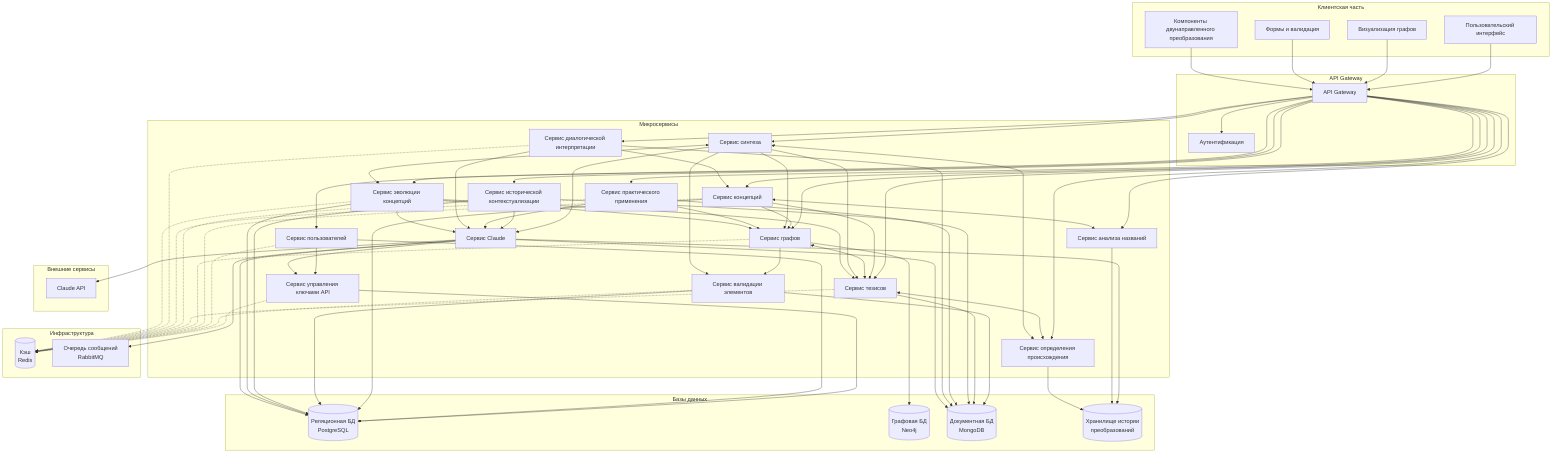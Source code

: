 flowchart TB
    subgraph "Клиентская часть"
        UI[Пользовательский интерфейс]
        VIS[Визуализация графов]
        FORMS[Формы и валидация]
        BIDIR[Компоненты двунаправленного преобразования]
    end

    subgraph "API Gateway"
        GATEWAY[API Gateway]
        AUTH[Аутентификация]
    end

    subgraph "Микросервисы"
        USER_SERVICE[Сервис пользователей]
        API_KEY_SERVICE[Сервис управления ключами API]
        CONCEPT_SERVICE[Сервис концепций]
        GRAPH_SERVICE[Сервис графов]
        ELEMENT_VALIDATION_SERVICE[Сервис валидации элементов]
        THESIS_SERVICE[Сервис тезисов]
        SYNTHESIS_SERVICE[Сервис синтеза]
        CLAUDE_SERVICE[Сервис Claude]
        NAME_SERVICE[Сервис анализа названий]
        ORIGIN_SERVICE[Сервис определения происхождения]
        HISTORICAL_SERVICE[Сервис исторической контекстуализации]
        PRACTICAL_SERVICE[Сервис практического применения]
        DIALOGUE_SERVICE[Сервис диалогической интерпретации]
        EVOLUTION_SERVICE[Сервис эволюции концепций]
    end

    subgraph "Базы данных"
        RELATIONAL_DB[(Реляционная БД\nPostgreSQL)]
        GRAPH_DB[(Графовая БД\nNeo4j)]
        DOCUMENT_DB[(Документная БД\nMongoDB)]
        TRANSFORMATION_DB[(Хранилище истории\nпреобразований)]
    end

    subgraph "Инфраструктура"
        CACHE[(Кэш\nRedis)]
        MQ[Очередь сообщений\nRabbitMQ]
    end

    subgraph "Внешние сервисы"
        CLAUDE_API[Claude API]
    end

    UI --> GATEWAY
    VIS --> GATEWAY
    FORMS --> GATEWAY
    BIDIR --> GATEWAY

    USER_SERVICE --> API_KEY_SERVICE
    CLAUDE_SERVICE --> API_KEY_SERVICE
    API_KEY_SERVICE --> RELATIONAL_DB
    API_KEY_SERVICE -.-> CACHE

    GATEWAY --> AUTH
    GATEWAY --> USER_SERVICE
    GATEWAY --> CONCEPT_SERVICE
    GATEWAY --> GRAPH_SERVICE
    GATEWAY --> THESIS_SERVICE
    GATEWAY --> SYNTHESIS_SERVICE
    GATEWAY --> NAME_SERVICE
    GATEWAY --> ORIGIN_SERVICE
    GATEWAY --> HISTORICAL_SERVICE
    GATEWAY --> PRACTICAL_SERVICE
    GATEWAY --> DIALOGUE_SERVICE
    GATEWAY --> EVOLUTION_SERVICE

    USER_SERVICE --> RELATIONAL_DB
    CONCEPT_SERVICE --> RELATIONAL_DB
    CONCEPT_SERVICE --> GRAPH_SERVICE
    CONCEPT_SERVICE --> THESIS_SERVICE
    CONCEPT_SERVICE <--> NAME_SERVICE

    GRAPH_SERVICE --> GRAPH_DB
    GRAPH_SERVICE <--> THESIS_SERVICE

    GRAPH_SERVICE --> ELEMENT_VALIDATION_SERVICE
    SYNTHESIS_SERVICE --> ELEMENT_VALIDATION_SERVICE
    ELEMENT_VALIDATION_SERVICE --> RELATIONAL_DB
    ELEMENT_VALIDATION_SERVICE --> DOCUMENT_DB
    ELEMENT_VALIDATION_SERVICE -.-> CACHE
    
    THESIS_SERVICE --> DOCUMENT_DB
    THESIS_SERVICE <--> ORIGIN_SERVICE
    
    SYNTHESIS_SERVICE --> GRAPH_SERVICE
    SYNTHESIS_SERVICE --> THESIS_SERVICE
    SYNTHESIS_SERVICE --> CLAUDE_SERVICE
    SYNTHESIS_SERVICE <--> ORIGIN_SERVICE
    SYNTHESIS_SERVICE <--> EVOLUTION_SERVICE

    HISTORICAL_SERVICE --> RELATIONAL_DB
    HISTORICAL_SERVICE --> DOCUMENT_DB
    HISTORICAL_SERVICE --> CLAUDE_SERVICE
    
    PRACTICAL_SERVICE --> DOCUMENT_DB
    PRACTICAL_SERVICE --> GRAPH_SERVICE
    PRACTICAL_SERVICE --> CLAUDE_SERVICE
    
    DIALOGUE_SERVICE --> DOCUMENT_DB
    DIALOGUE_SERVICE --> CONCEPT_SERVICE
    DIALOGUE_SERVICE --> CLAUDE_SERVICE
    
    EVOLUTION_SERVICE --> GRAPH_SERVICE
    EVOLUTION_SERVICE --> THESIS_SERVICE
    EVOLUTION_SERVICE --> RELATIONAL_DB
    EVOLUTION_SERVICE --> CLAUDE_SERVICE

    USER_SERVICE -.-> CACHE
    CONCEPT_SERVICE -.-> CACHE
    GRAPH_SERVICE -.-> CACHE
    THESIS_SERVICE -.-> CACHE
    HISTORICAL_SERVICE -.-> CACHE
    PRACTICAL_SERVICE -.-> CACHE
    DIALOGUE_SERVICE -.-> CACHE
    EVOLUTION_SERVICE -.-> CACHE

    CLAUDE_SERVICE --> MQ
    CLAUDE_SERVICE --> CLAUDE_API
    CLAUDE_SERVICE --> DOCUMENT_DB
    CLAUDE_SERVICE --> RELATIONAL_DB
    CLAUDE_SERVICE --> TRANSFORMATION_DB
    
    NAME_SERVICE --> TRANSFORMATION_DB
    ORIGIN_SERVICE --> TRANSFORMATION_DB